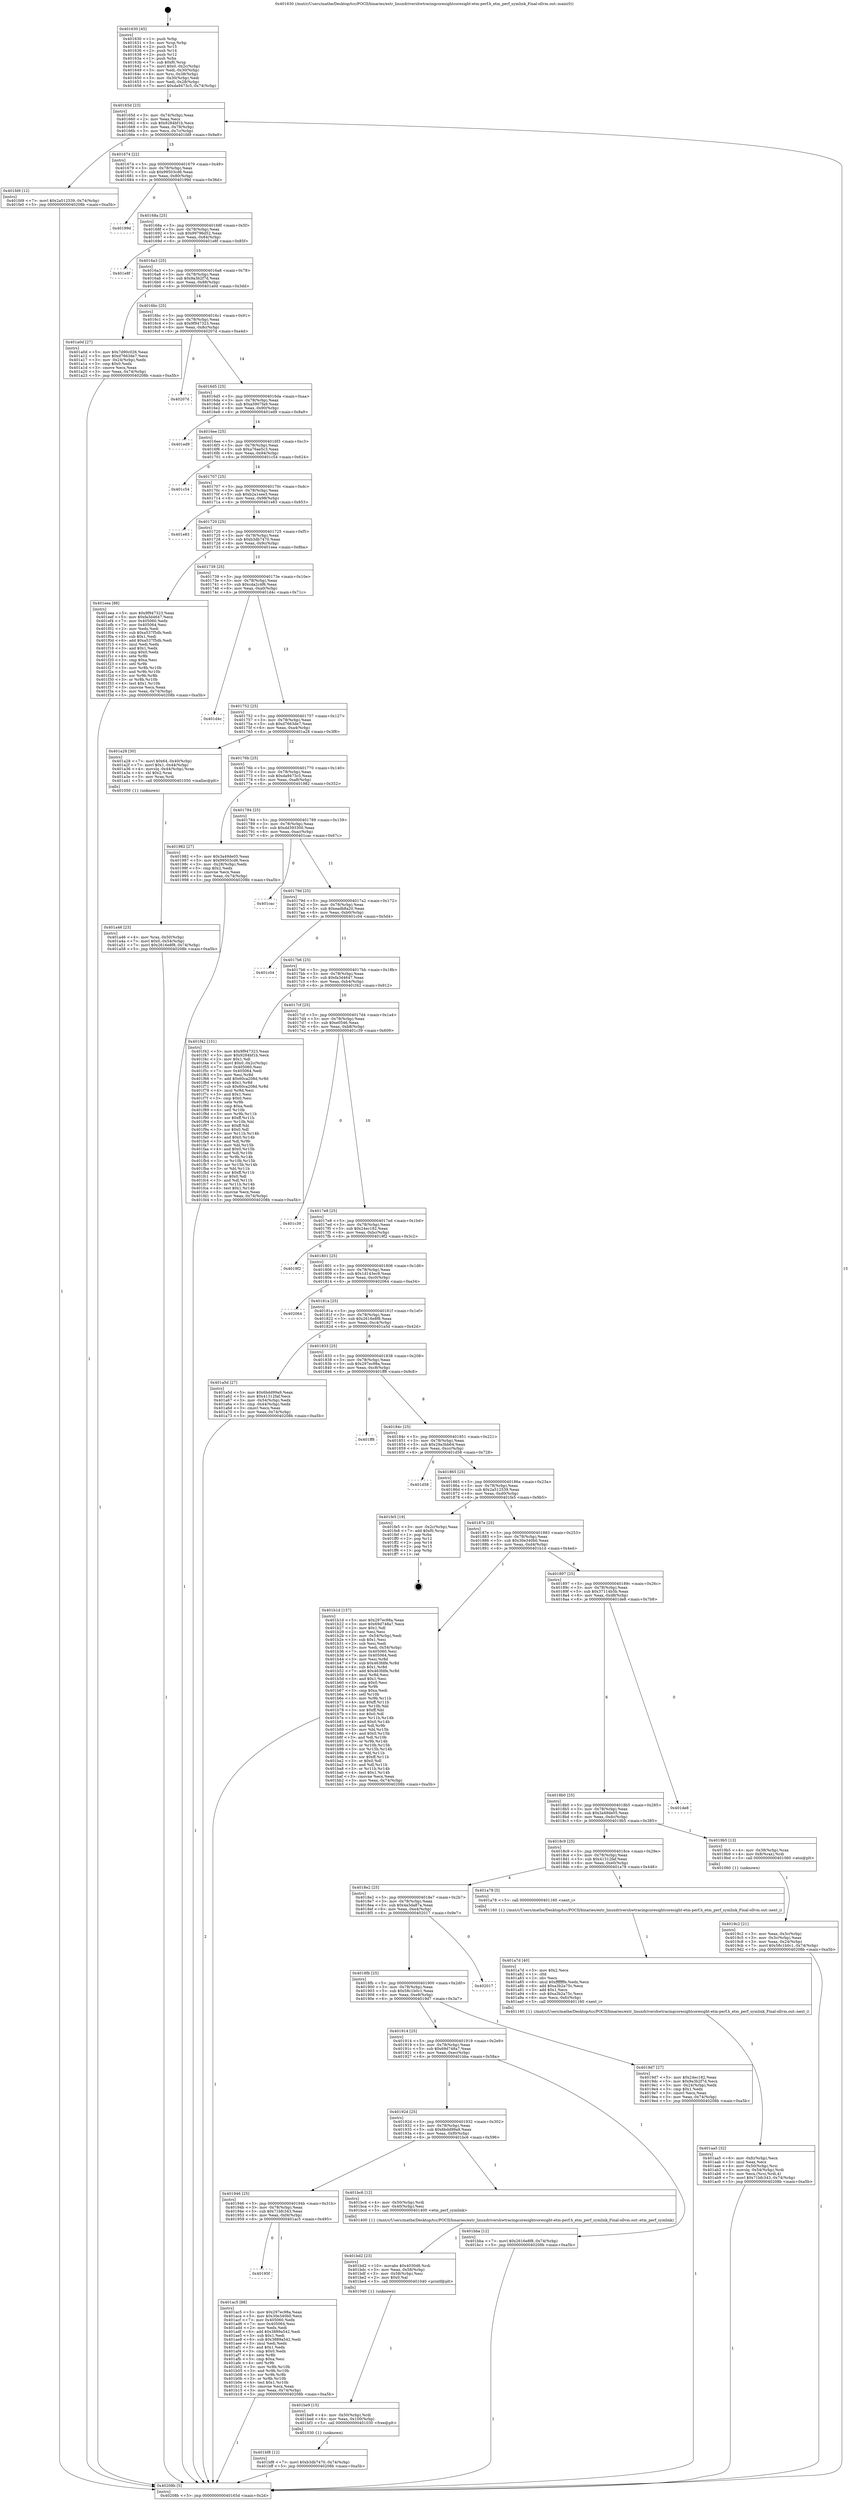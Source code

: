 digraph "0x401630" {
  label = "0x401630 (/mnt/c/Users/mathe/Desktop/tcc/POCII/binaries/extr_linuxdrivershwtracingcoresightcoresight-etm-perf.h_etm_perf_symlink_Final-ollvm.out::main(0))"
  labelloc = "t"
  node[shape=record]

  Entry [label="",width=0.3,height=0.3,shape=circle,fillcolor=black,style=filled]
  "0x40165d" [label="{
     0x40165d [23]\l
     | [instrs]\l
     &nbsp;&nbsp;0x40165d \<+3\>: mov -0x74(%rbp),%eax\l
     &nbsp;&nbsp;0x401660 \<+2\>: mov %eax,%ecx\l
     &nbsp;&nbsp;0x401662 \<+6\>: sub $0x9284bf1b,%ecx\l
     &nbsp;&nbsp;0x401668 \<+3\>: mov %eax,-0x78(%rbp)\l
     &nbsp;&nbsp;0x40166b \<+3\>: mov %ecx,-0x7c(%rbp)\l
     &nbsp;&nbsp;0x40166e \<+6\>: je 0000000000401fd9 \<main+0x9a9\>\l
  }"]
  "0x401fd9" [label="{
     0x401fd9 [12]\l
     | [instrs]\l
     &nbsp;&nbsp;0x401fd9 \<+7\>: movl $0x2a512539,-0x74(%rbp)\l
     &nbsp;&nbsp;0x401fe0 \<+5\>: jmp 000000000040208b \<main+0xa5b\>\l
  }"]
  "0x401674" [label="{
     0x401674 [22]\l
     | [instrs]\l
     &nbsp;&nbsp;0x401674 \<+5\>: jmp 0000000000401679 \<main+0x49\>\l
     &nbsp;&nbsp;0x401679 \<+3\>: mov -0x78(%rbp),%eax\l
     &nbsp;&nbsp;0x40167c \<+5\>: sub $0x99503cd6,%eax\l
     &nbsp;&nbsp;0x401681 \<+3\>: mov %eax,-0x80(%rbp)\l
     &nbsp;&nbsp;0x401684 \<+6\>: je 000000000040199d \<main+0x36d\>\l
  }"]
  Exit [label="",width=0.3,height=0.3,shape=circle,fillcolor=black,style=filled,peripheries=2]
  "0x40199d" [label="{
     0x40199d\l
  }", style=dashed]
  "0x40168a" [label="{
     0x40168a [25]\l
     | [instrs]\l
     &nbsp;&nbsp;0x40168a \<+5\>: jmp 000000000040168f \<main+0x5f\>\l
     &nbsp;&nbsp;0x40168f \<+3\>: mov -0x78(%rbp),%eax\l
     &nbsp;&nbsp;0x401692 \<+5\>: sub $0x99796d52,%eax\l
     &nbsp;&nbsp;0x401697 \<+6\>: mov %eax,-0x84(%rbp)\l
     &nbsp;&nbsp;0x40169d \<+6\>: je 0000000000401e8f \<main+0x85f\>\l
  }"]
  "0x401bf8" [label="{
     0x401bf8 [12]\l
     | [instrs]\l
     &nbsp;&nbsp;0x401bf8 \<+7\>: movl $0xb3db7470,-0x74(%rbp)\l
     &nbsp;&nbsp;0x401bff \<+5\>: jmp 000000000040208b \<main+0xa5b\>\l
  }"]
  "0x401e8f" [label="{
     0x401e8f\l
  }", style=dashed]
  "0x4016a3" [label="{
     0x4016a3 [25]\l
     | [instrs]\l
     &nbsp;&nbsp;0x4016a3 \<+5\>: jmp 00000000004016a8 \<main+0x78\>\l
     &nbsp;&nbsp;0x4016a8 \<+3\>: mov -0x78(%rbp),%eax\l
     &nbsp;&nbsp;0x4016ab \<+5\>: sub $0x9a3b2f7d,%eax\l
     &nbsp;&nbsp;0x4016b0 \<+6\>: mov %eax,-0x88(%rbp)\l
     &nbsp;&nbsp;0x4016b6 \<+6\>: je 0000000000401a0d \<main+0x3dd\>\l
  }"]
  "0x401be9" [label="{
     0x401be9 [15]\l
     | [instrs]\l
     &nbsp;&nbsp;0x401be9 \<+4\>: mov -0x50(%rbp),%rdi\l
     &nbsp;&nbsp;0x401bed \<+6\>: mov %eax,-0x100(%rbp)\l
     &nbsp;&nbsp;0x401bf3 \<+5\>: call 0000000000401030 \<free@plt\>\l
     | [calls]\l
     &nbsp;&nbsp;0x401030 \{1\} (unknown)\l
  }"]
  "0x401a0d" [label="{
     0x401a0d [27]\l
     | [instrs]\l
     &nbsp;&nbsp;0x401a0d \<+5\>: mov $0x7d90c026,%eax\l
     &nbsp;&nbsp;0x401a12 \<+5\>: mov $0xd7663de7,%ecx\l
     &nbsp;&nbsp;0x401a17 \<+3\>: mov -0x24(%rbp),%edx\l
     &nbsp;&nbsp;0x401a1a \<+3\>: cmp $0x0,%edx\l
     &nbsp;&nbsp;0x401a1d \<+3\>: cmove %ecx,%eax\l
     &nbsp;&nbsp;0x401a20 \<+3\>: mov %eax,-0x74(%rbp)\l
     &nbsp;&nbsp;0x401a23 \<+5\>: jmp 000000000040208b \<main+0xa5b\>\l
  }"]
  "0x4016bc" [label="{
     0x4016bc [25]\l
     | [instrs]\l
     &nbsp;&nbsp;0x4016bc \<+5\>: jmp 00000000004016c1 \<main+0x91\>\l
     &nbsp;&nbsp;0x4016c1 \<+3\>: mov -0x78(%rbp),%eax\l
     &nbsp;&nbsp;0x4016c4 \<+5\>: sub $0x9f947323,%eax\l
     &nbsp;&nbsp;0x4016c9 \<+6\>: mov %eax,-0x8c(%rbp)\l
     &nbsp;&nbsp;0x4016cf \<+6\>: je 000000000040207d \<main+0xa4d\>\l
  }"]
  "0x401bd2" [label="{
     0x401bd2 [23]\l
     | [instrs]\l
     &nbsp;&nbsp;0x401bd2 \<+10\>: movabs $0x4030d6,%rdi\l
     &nbsp;&nbsp;0x401bdc \<+3\>: mov %eax,-0x58(%rbp)\l
     &nbsp;&nbsp;0x401bdf \<+3\>: mov -0x58(%rbp),%esi\l
     &nbsp;&nbsp;0x401be2 \<+2\>: mov $0x0,%al\l
     &nbsp;&nbsp;0x401be4 \<+5\>: call 0000000000401040 \<printf@plt\>\l
     | [calls]\l
     &nbsp;&nbsp;0x401040 \{1\} (unknown)\l
  }"]
  "0x40207d" [label="{
     0x40207d\l
  }", style=dashed]
  "0x4016d5" [label="{
     0x4016d5 [25]\l
     | [instrs]\l
     &nbsp;&nbsp;0x4016d5 \<+5\>: jmp 00000000004016da \<main+0xaa\>\l
     &nbsp;&nbsp;0x4016da \<+3\>: mov -0x78(%rbp),%eax\l
     &nbsp;&nbsp;0x4016dd \<+5\>: sub $0xa5907fa9,%eax\l
     &nbsp;&nbsp;0x4016e2 \<+6\>: mov %eax,-0x90(%rbp)\l
     &nbsp;&nbsp;0x4016e8 \<+6\>: je 0000000000401ed9 \<main+0x8a9\>\l
  }"]
  "0x40195f" [label="{
     0x40195f\l
  }", style=dashed]
  "0x401ed9" [label="{
     0x401ed9\l
  }", style=dashed]
  "0x4016ee" [label="{
     0x4016ee [25]\l
     | [instrs]\l
     &nbsp;&nbsp;0x4016ee \<+5\>: jmp 00000000004016f3 \<main+0xc3\>\l
     &nbsp;&nbsp;0x4016f3 \<+3\>: mov -0x78(%rbp),%eax\l
     &nbsp;&nbsp;0x4016f6 \<+5\>: sub $0xa76ae5c3,%eax\l
     &nbsp;&nbsp;0x4016fb \<+6\>: mov %eax,-0x94(%rbp)\l
     &nbsp;&nbsp;0x401701 \<+6\>: je 0000000000401c54 \<main+0x624\>\l
  }"]
  "0x401ac5" [label="{
     0x401ac5 [88]\l
     | [instrs]\l
     &nbsp;&nbsp;0x401ac5 \<+5\>: mov $0x297ec98a,%eax\l
     &nbsp;&nbsp;0x401aca \<+5\>: mov $0x30e340b0,%ecx\l
     &nbsp;&nbsp;0x401acf \<+7\>: mov 0x405060,%edx\l
     &nbsp;&nbsp;0x401ad6 \<+7\>: mov 0x405064,%esi\l
     &nbsp;&nbsp;0x401add \<+2\>: mov %edx,%edi\l
     &nbsp;&nbsp;0x401adf \<+6\>: add $0x3889a542,%edi\l
     &nbsp;&nbsp;0x401ae5 \<+3\>: sub $0x1,%edi\l
     &nbsp;&nbsp;0x401ae8 \<+6\>: sub $0x3889a542,%edi\l
     &nbsp;&nbsp;0x401aee \<+3\>: imul %edi,%edx\l
     &nbsp;&nbsp;0x401af1 \<+3\>: and $0x1,%edx\l
     &nbsp;&nbsp;0x401af4 \<+3\>: cmp $0x0,%edx\l
     &nbsp;&nbsp;0x401af7 \<+4\>: sete %r8b\l
     &nbsp;&nbsp;0x401afb \<+3\>: cmp $0xa,%esi\l
     &nbsp;&nbsp;0x401afe \<+4\>: setl %r9b\l
     &nbsp;&nbsp;0x401b02 \<+3\>: mov %r8b,%r10b\l
     &nbsp;&nbsp;0x401b05 \<+3\>: and %r9b,%r10b\l
     &nbsp;&nbsp;0x401b08 \<+3\>: xor %r9b,%r8b\l
     &nbsp;&nbsp;0x401b0b \<+3\>: or %r8b,%r10b\l
     &nbsp;&nbsp;0x401b0e \<+4\>: test $0x1,%r10b\l
     &nbsp;&nbsp;0x401b12 \<+3\>: cmovne %ecx,%eax\l
     &nbsp;&nbsp;0x401b15 \<+3\>: mov %eax,-0x74(%rbp)\l
     &nbsp;&nbsp;0x401b18 \<+5\>: jmp 000000000040208b \<main+0xa5b\>\l
  }"]
  "0x401c54" [label="{
     0x401c54\l
  }", style=dashed]
  "0x401707" [label="{
     0x401707 [25]\l
     | [instrs]\l
     &nbsp;&nbsp;0x401707 \<+5\>: jmp 000000000040170c \<main+0xdc\>\l
     &nbsp;&nbsp;0x40170c \<+3\>: mov -0x78(%rbp),%eax\l
     &nbsp;&nbsp;0x40170f \<+5\>: sub $0xb2a1eee3,%eax\l
     &nbsp;&nbsp;0x401714 \<+6\>: mov %eax,-0x98(%rbp)\l
     &nbsp;&nbsp;0x40171a \<+6\>: je 0000000000401e83 \<main+0x853\>\l
  }"]
  "0x401946" [label="{
     0x401946 [25]\l
     | [instrs]\l
     &nbsp;&nbsp;0x401946 \<+5\>: jmp 000000000040194b \<main+0x31b\>\l
     &nbsp;&nbsp;0x40194b \<+3\>: mov -0x78(%rbp),%eax\l
     &nbsp;&nbsp;0x40194e \<+5\>: sub $0x71bfc343,%eax\l
     &nbsp;&nbsp;0x401953 \<+6\>: mov %eax,-0xf4(%rbp)\l
     &nbsp;&nbsp;0x401959 \<+6\>: je 0000000000401ac5 \<main+0x495\>\l
  }"]
  "0x401e83" [label="{
     0x401e83\l
  }", style=dashed]
  "0x401720" [label="{
     0x401720 [25]\l
     | [instrs]\l
     &nbsp;&nbsp;0x401720 \<+5\>: jmp 0000000000401725 \<main+0xf5\>\l
     &nbsp;&nbsp;0x401725 \<+3\>: mov -0x78(%rbp),%eax\l
     &nbsp;&nbsp;0x401728 \<+5\>: sub $0xb3db7470,%eax\l
     &nbsp;&nbsp;0x40172d \<+6\>: mov %eax,-0x9c(%rbp)\l
     &nbsp;&nbsp;0x401733 \<+6\>: je 0000000000401eea \<main+0x8ba\>\l
  }"]
  "0x401bc6" [label="{
     0x401bc6 [12]\l
     | [instrs]\l
     &nbsp;&nbsp;0x401bc6 \<+4\>: mov -0x50(%rbp),%rdi\l
     &nbsp;&nbsp;0x401bca \<+3\>: mov -0x40(%rbp),%esi\l
     &nbsp;&nbsp;0x401bcd \<+5\>: call 0000000000401400 \<etm_perf_symlink\>\l
     | [calls]\l
     &nbsp;&nbsp;0x401400 \{1\} (/mnt/c/Users/mathe/Desktop/tcc/POCII/binaries/extr_linuxdrivershwtracingcoresightcoresight-etm-perf.h_etm_perf_symlink_Final-ollvm.out::etm_perf_symlink)\l
  }"]
  "0x401eea" [label="{
     0x401eea [88]\l
     | [instrs]\l
     &nbsp;&nbsp;0x401eea \<+5\>: mov $0x9f947323,%eax\l
     &nbsp;&nbsp;0x401eef \<+5\>: mov $0xfa3d4647,%ecx\l
     &nbsp;&nbsp;0x401ef4 \<+7\>: mov 0x405060,%edx\l
     &nbsp;&nbsp;0x401efb \<+7\>: mov 0x405064,%esi\l
     &nbsp;&nbsp;0x401f02 \<+2\>: mov %edx,%edi\l
     &nbsp;&nbsp;0x401f04 \<+6\>: sub $0xa537f5db,%edi\l
     &nbsp;&nbsp;0x401f0a \<+3\>: sub $0x1,%edi\l
     &nbsp;&nbsp;0x401f0d \<+6\>: add $0xa537f5db,%edi\l
     &nbsp;&nbsp;0x401f13 \<+3\>: imul %edi,%edx\l
     &nbsp;&nbsp;0x401f16 \<+3\>: and $0x1,%edx\l
     &nbsp;&nbsp;0x401f19 \<+3\>: cmp $0x0,%edx\l
     &nbsp;&nbsp;0x401f1c \<+4\>: sete %r8b\l
     &nbsp;&nbsp;0x401f20 \<+3\>: cmp $0xa,%esi\l
     &nbsp;&nbsp;0x401f23 \<+4\>: setl %r9b\l
     &nbsp;&nbsp;0x401f27 \<+3\>: mov %r8b,%r10b\l
     &nbsp;&nbsp;0x401f2a \<+3\>: and %r9b,%r10b\l
     &nbsp;&nbsp;0x401f2d \<+3\>: xor %r9b,%r8b\l
     &nbsp;&nbsp;0x401f30 \<+3\>: or %r8b,%r10b\l
     &nbsp;&nbsp;0x401f33 \<+4\>: test $0x1,%r10b\l
     &nbsp;&nbsp;0x401f37 \<+3\>: cmovne %ecx,%eax\l
     &nbsp;&nbsp;0x401f3a \<+3\>: mov %eax,-0x74(%rbp)\l
     &nbsp;&nbsp;0x401f3d \<+5\>: jmp 000000000040208b \<main+0xa5b\>\l
  }"]
  "0x401739" [label="{
     0x401739 [25]\l
     | [instrs]\l
     &nbsp;&nbsp;0x401739 \<+5\>: jmp 000000000040173e \<main+0x10e\>\l
     &nbsp;&nbsp;0x40173e \<+3\>: mov -0x78(%rbp),%eax\l
     &nbsp;&nbsp;0x401741 \<+5\>: sub $0xcda2c4f6,%eax\l
     &nbsp;&nbsp;0x401746 \<+6\>: mov %eax,-0xa0(%rbp)\l
     &nbsp;&nbsp;0x40174c \<+6\>: je 0000000000401d4c \<main+0x71c\>\l
  }"]
  "0x40192d" [label="{
     0x40192d [25]\l
     | [instrs]\l
     &nbsp;&nbsp;0x40192d \<+5\>: jmp 0000000000401932 \<main+0x302\>\l
     &nbsp;&nbsp;0x401932 \<+3\>: mov -0x78(%rbp),%eax\l
     &nbsp;&nbsp;0x401935 \<+5\>: sub $0x6bdd99a9,%eax\l
     &nbsp;&nbsp;0x40193a \<+6\>: mov %eax,-0xf0(%rbp)\l
     &nbsp;&nbsp;0x401940 \<+6\>: je 0000000000401bc6 \<main+0x596\>\l
  }"]
  "0x401d4c" [label="{
     0x401d4c\l
  }", style=dashed]
  "0x401752" [label="{
     0x401752 [25]\l
     | [instrs]\l
     &nbsp;&nbsp;0x401752 \<+5\>: jmp 0000000000401757 \<main+0x127\>\l
     &nbsp;&nbsp;0x401757 \<+3\>: mov -0x78(%rbp),%eax\l
     &nbsp;&nbsp;0x40175a \<+5\>: sub $0xd7663de7,%eax\l
     &nbsp;&nbsp;0x40175f \<+6\>: mov %eax,-0xa4(%rbp)\l
     &nbsp;&nbsp;0x401765 \<+6\>: je 0000000000401a28 \<main+0x3f8\>\l
  }"]
  "0x401bba" [label="{
     0x401bba [12]\l
     | [instrs]\l
     &nbsp;&nbsp;0x401bba \<+7\>: movl $0x2616e8f8,-0x74(%rbp)\l
     &nbsp;&nbsp;0x401bc1 \<+5\>: jmp 000000000040208b \<main+0xa5b\>\l
  }"]
  "0x401a28" [label="{
     0x401a28 [30]\l
     | [instrs]\l
     &nbsp;&nbsp;0x401a28 \<+7\>: movl $0x64,-0x40(%rbp)\l
     &nbsp;&nbsp;0x401a2f \<+7\>: movl $0x1,-0x44(%rbp)\l
     &nbsp;&nbsp;0x401a36 \<+4\>: movslq -0x44(%rbp),%rax\l
     &nbsp;&nbsp;0x401a3a \<+4\>: shl $0x2,%rax\l
     &nbsp;&nbsp;0x401a3e \<+3\>: mov %rax,%rdi\l
     &nbsp;&nbsp;0x401a41 \<+5\>: call 0000000000401050 \<malloc@plt\>\l
     | [calls]\l
     &nbsp;&nbsp;0x401050 \{1\} (unknown)\l
  }"]
  "0x40176b" [label="{
     0x40176b [25]\l
     | [instrs]\l
     &nbsp;&nbsp;0x40176b \<+5\>: jmp 0000000000401770 \<main+0x140\>\l
     &nbsp;&nbsp;0x401770 \<+3\>: mov -0x78(%rbp),%eax\l
     &nbsp;&nbsp;0x401773 \<+5\>: sub $0xda9473c5,%eax\l
     &nbsp;&nbsp;0x401778 \<+6\>: mov %eax,-0xa8(%rbp)\l
     &nbsp;&nbsp;0x40177e \<+6\>: je 0000000000401982 \<main+0x352\>\l
  }"]
  "0x401aa5" [label="{
     0x401aa5 [32]\l
     | [instrs]\l
     &nbsp;&nbsp;0x401aa5 \<+6\>: mov -0xfc(%rbp),%ecx\l
     &nbsp;&nbsp;0x401aab \<+3\>: imul %eax,%ecx\l
     &nbsp;&nbsp;0x401aae \<+4\>: mov -0x50(%rbp),%rsi\l
     &nbsp;&nbsp;0x401ab2 \<+4\>: movslq -0x54(%rbp),%rdi\l
     &nbsp;&nbsp;0x401ab6 \<+3\>: mov %ecx,(%rsi,%rdi,4)\l
     &nbsp;&nbsp;0x401ab9 \<+7\>: movl $0x71bfc343,-0x74(%rbp)\l
     &nbsp;&nbsp;0x401ac0 \<+5\>: jmp 000000000040208b \<main+0xa5b\>\l
  }"]
  "0x401982" [label="{
     0x401982 [27]\l
     | [instrs]\l
     &nbsp;&nbsp;0x401982 \<+5\>: mov $0x3a49de05,%eax\l
     &nbsp;&nbsp;0x401987 \<+5\>: mov $0x99503cd6,%ecx\l
     &nbsp;&nbsp;0x40198c \<+3\>: mov -0x28(%rbp),%edx\l
     &nbsp;&nbsp;0x40198f \<+3\>: cmp $0x2,%edx\l
     &nbsp;&nbsp;0x401992 \<+3\>: cmovne %ecx,%eax\l
     &nbsp;&nbsp;0x401995 \<+3\>: mov %eax,-0x74(%rbp)\l
     &nbsp;&nbsp;0x401998 \<+5\>: jmp 000000000040208b \<main+0xa5b\>\l
  }"]
  "0x401784" [label="{
     0x401784 [25]\l
     | [instrs]\l
     &nbsp;&nbsp;0x401784 \<+5\>: jmp 0000000000401789 \<main+0x159\>\l
     &nbsp;&nbsp;0x401789 \<+3\>: mov -0x78(%rbp),%eax\l
     &nbsp;&nbsp;0x40178c \<+5\>: sub $0xdd393300,%eax\l
     &nbsp;&nbsp;0x401791 \<+6\>: mov %eax,-0xac(%rbp)\l
     &nbsp;&nbsp;0x401797 \<+6\>: je 0000000000401cac \<main+0x67c\>\l
  }"]
  "0x40208b" [label="{
     0x40208b [5]\l
     | [instrs]\l
     &nbsp;&nbsp;0x40208b \<+5\>: jmp 000000000040165d \<main+0x2d\>\l
  }"]
  "0x401630" [label="{
     0x401630 [45]\l
     | [instrs]\l
     &nbsp;&nbsp;0x401630 \<+1\>: push %rbp\l
     &nbsp;&nbsp;0x401631 \<+3\>: mov %rsp,%rbp\l
     &nbsp;&nbsp;0x401634 \<+2\>: push %r15\l
     &nbsp;&nbsp;0x401636 \<+2\>: push %r14\l
     &nbsp;&nbsp;0x401638 \<+2\>: push %r12\l
     &nbsp;&nbsp;0x40163a \<+1\>: push %rbx\l
     &nbsp;&nbsp;0x40163b \<+7\>: sub $0xf0,%rsp\l
     &nbsp;&nbsp;0x401642 \<+7\>: movl $0x0,-0x2c(%rbp)\l
     &nbsp;&nbsp;0x401649 \<+3\>: mov %edi,-0x30(%rbp)\l
     &nbsp;&nbsp;0x40164c \<+4\>: mov %rsi,-0x38(%rbp)\l
     &nbsp;&nbsp;0x401650 \<+3\>: mov -0x30(%rbp),%edi\l
     &nbsp;&nbsp;0x401653 \<+3\>: mov %edi,-0x28(%rbp)\l
     &nbsp;&nbsp;0x401656 \<+7\>: movl $0xda9473c5,-0x74(%rbp)\l
  }"]
  "0x401a7d" [label="{
     0x401a7d [40]\l
     | [instrs]\l
     &nbsp;&nbsp;0x401a7d \<+5\>: mov $0x2,%ecx\l
     &nbsp;&nbsp;0x401a82 \<+1\>: cltd\l
     &nbsp;&nbsp;0x401a83 \<+2\>: idiv %ecx\l
     &nbsp;&nbsp;0x401a85 \<+6\>: imul $0xfffffffe,%edx,%ecx\l
     &nbsp;&nbsp;0x401a8b \<+6\>: add $0xa3b2a75c,%ecx\l
     &nbsp;&nbsp;0x401a91 \<+3\>: add $0x1,%ecx\l
     &nbsp;&nbsp;0x401a94 \<+6\>: sub $0xa3b2a75c,%ecx\l
     &nbsp;&nbsp;0x401a9a \<+6\>: mov %ecx,-0xfc(%rbp)\l
     &nbsp;&nbsp;0x401aa0 \<+5\>: call 0000000000401160 \<next_i\>\l
     | [calls]\l
     &nbsp;&nbsp;0x401160 \{1\} (/mnt/c/Users/mathe/Desktop/tcc/POCII/binaries/extr_linuxdrivershwtracingcoresightcoresight-etm-perf.h_etm_perf_symlink_Final-ollvm.out::next_i)\l
  }"]
  "0x401cac" [label="{
     0x401cac\l
  }", style=dashed]
  "0x40179d" [label="{
     0x40179d [25]\l
     | [instrs]\l
     &nbsp;&nbsp;0x40179d \<+5\>: jmp 00000000004017a2 \<main+0x172\>\l
     &nbsp;&nbsp;0x4017a2 \<+3\>: mov -0x78(%rbp),%eax\l
     &nbsp;&nbsp;0x4017a5 \<+5\>: sub $0xeadb8a20,%eax\l
     &nbsp;&nbsp;0x4017aa \<+6\>: mov %eax,-0xb0(%rbp)\l
     &nbsp;&nbsp;0x4017b0 \<+6\>: je 0000000000401c04 \<main+0x5d4\>\l
  }"]
  "0x401a46" [label="{
     0x401a46 [23]\l
     | [instrs]\l
     &nbsp;&nbsp;0x401a46 \<+4\>: mov %rax,-0x50(%rbp)\l
     &nbsp;&nbsp;0x401a4a \<+7\>: movl $0x0,-0x54(%rbp)\l
     &nbsp;&nbsp;0x401a51 \<+7\>: movl $0x2616e8f8,-0x74(%rbp)\l
     &nbsp;&nbsp;0x401a58 \<+5\>: jmp 000000000040208b \<main+0xa5b\>\l
  }"]
  "0x401c04" [label="{
     0x401c04\l
  }", style=dashed]
  "0x4017b6" [label="{
     0x4017b6 [25]\l
     | [instrs]\l
     &nbsp;&nbsp;0x4017b6 \<+5\>: jmp 00000000004017bb \<main+0x18b\>\l
     &nbsp;&nbsp;0x4017bb \<+3\>: mov -0x78(%rbp),%eax\l
     &nbsp;&nbsp;0x4017be \<+5\>: sub $0xfa3d4647,%eax\l
     &nbsp;&nbsp;0x4017c3 \<+6\>: mov %eax,-0xb4(%rbp)\l
     &nbsp;&nbsp;0x4017c9 \<+6\>: je 0000000000401f42 \<main+0x912\>\l
  }"]
  "0x401914" [label="{
     0x401914 [25]\l
     | [instrs]\l
     &nbsp;&nbsp;0x401914 \<+5\>: jmp 0000000000401919 \<main+0x2e9\>\l
     &nbsp;&nbsp;0x401919 \<+3\>: mov -0x78(%rbp),%eax\l
     &nbsp;&nbsp;0x40191c \<+5\>: sub $0x69d748a7,%eax\l
     &nbsp;&nbsp;0x401921 \<+6\>: mov %eax,-0xec(%rbp)\l
     &nbsp;&nbsp;0x401927 \<+6\>: je 0000000000401bba \<main+0x58a\>\l
  }"]
  "0x401f42" [label="{
     0x401f42 [151]\l
     | [instrs]\l
     &nbsp;&nbsp;0x401f42 \<+5\>: mov $0x9f947323,%eax\l
     &nbsp;&nbsp;0x401f47 \<+5\>: mov $0x9284bf1b,%ecx\l
     &nbsp;&nbsp;0x401f4c \<+2\>: mov $0x1,%dl\l
     &nbsp;&nbsp;0x401f4e \<+7\>: movl $0x0,-0x2c(%rbp)\l
     &nbsp;&nbsp;0x401f55 \<+7\>: mov 0x405060,%esi\l
     &nbsp;&nbsp;0x401f5c \<+7\>: mov 0x405064,%edi\l
     &nbsp;&nbsp;0x401f63 \<+3\>: mov %esi,%r8d\l
     &nbsp;&nbsp;0x401f66 \<+7\>: add $0x60ca208d,%r8d\l
     &nbsp;&nbsp;0x401f6d \<+4\>: sub $0x1,%r8d\l
     &nbsp;&nbsp;0x401f71 \<+7\>: sub $0x60ca208d,%r8d\l
     &nbsp;&nbsp;0x401f78 \<+4\>: imul %r8d,%esi\l
     &nbsp;&nbsp;0x401f7c \<+3\>: and $0x1,%esi\l
     &nbsp;&nbsp;0x401f7f \<+3\>: cmp $0x0,%esi\l
     &nbsp;&nbsp;0x401f82 \<+4\>: sete %r9b\l
     &nbsp;&nbsp;0x401f86 \<+3\>: cmp $0xa,%edi\l
     &nbsp;&nbsp;0x401f89 \<+4\>: setl %r10b\l
     &nbsp;&nbsp;0x401f8d \<+3\>: mov %r9b,%r11b\l
     &nbsp;&nbsp;0x401f90 \<+4\>: xor $0xff,%r11b\l
     &nbsp;&nbsp;0x401f94 \<+3\>: mov %r10b,%bl\l
     &nbsp;&nbsp;0x401f97 \<+3\>: xor $0xff,%bl\l
     &nbsp;&nbsp;0x401f9a \<+3\>: xor $0x0,%dl\l
     &nbsp;&nbsp;0x401f9d \<+3\>: mov %r11b,%r14b\l
     &nbsp;&nbsp;0x401fa0 \<+4\>: and $0x0,%r14b\l
     &nbsp;&nbsp;0x401fa4 \<+3\>: and %dl,%r9b\l
     &nbsp;&nbsp;0x401fa7 \<+3\>: mov %bl,%r15b\l
     &nbsp;&nbsp;0x401faa \<+4\>: and $0x0,%r15b\l
     &nbsp;&nbsp;0x401fae \<+3\>: and %dl,%r10b\l
     &nbsp;&nbsp;0x401fb1 \<+3\>: or %r9b,%r14b\l
     &nbsp;&nbsp;0x401fb4 \<+3\>: or %r10b,%r15b\l
     &nbsp;&nbsp;0x401fb7 \<+3\>: xor %r15b,%r14b\l
     &nbsp;&nbsp;0x401fba \<+3\>: or %bl,%r11b\l
     &nbsp;&nbsp;0x401fbd \<+4\>: xor $0xff,%r11b\l
     &nbsp;&nbsp;0x401fc1 \<+3\>: or $0x0,%dl\l
     &nbsp;&nbsp;0x401fc4 \<+3\>: and %dl,%r11b\l
     &nbsp;&nbsp;0x401fc7 \<+3\>: or %r11b,%r14b\l
     &nbsp;&nbsp;0x401fca \<+4\>: test $0x1,%r14b\l
     &nbsp;&nbsp;0x401fce \<+3\>: cmovne %ecx,%eax\l
     &nbsp;&nbsp;0x401fd1 \<+3\>: mov %eax,-0x74(%rbp)\l
     &nbsp;&nbsp;0x401fd4 \<+5\>: jmp 000000000040208b \<main+0xa5b\>\l
  }"]
  "0x4017cf" [label="{
     0x4017cf [25]\l
     | [instrs]\l
     &nbsp;&nbsp;0x4017cf \<+5\>: jmp 00000000004017d4 \<main+0x1a4\>\l
     &nbsp;&nbsp;0x4017d4 \<+3\>: mov -0x78(%rbp),%eax\l
     &nbsp;&nbsp;0x4017d7 \<+5\>: sub $0xe0546,%eax\l
     &nbsp;&nbsp;0x4017dc \<+6\>: mov %eax,-0xb8(%rbp)\l
     &nbsp;&nbsp;0x4017e2 \<+6\>: je 0000000000401c39 \<main+0x609\>\l
  }"]
  "0x4019d7" [label="{
     0x4019d7 [27]\l
     | [instrs]\l
     &nbsp;&nbsp;0x4019d7 \<+5\>: mov $0x24ec182,%eax\l
     &nbsp;&nbsp;0x4019dc \<+5\>: mov $0x9a3b2f7d,%ecx\l
     &nbsp;&nbsp;0x4019e1 \<+3\>: mov -0x24(%rbp),%edx\l
     &nbsp;&nbsp;0x4019e4 \<+3\>: cmp $0x1,%edx\l
     &nbsp;&nbsp;0x4019e7 \<+3\>: cmovl %ecx,%eax\l
     &nbsp;&nbsp;0x4019ea \<+3\>: mov %eax,-0x74(%rbp)\l
     &nbsp;&nbsp;0x4019ed \<+5\>: jmp 000000000040208b \<main+0xa5b\>\l
  }"]
  "0x401c39" [label="{
     0x401c39\l
  }", style=dashed]
  "0x4017e8" [label="{
     0x4017e8 [25]\l
     | [instrs]\l
     &nbsp;&nbsp;0x4017e8 \<+5\>: jmp 00000000004017ed \<main+0x1bd\>\l
     &nbsp;&nbsp;0x4017ed \<+3\>: mov -0x78(%rbp),%eax\l
     &nbsp;&nbsp;0x4017f0 \<+5\>: sub $0x24ec182,%eax\l
     &nbsp;&nbsp;0x4017f5 \<+6\>: mov %eax,-0xbc(%rbp)\l
     &nbsp;&nbsp;0x4017fb \<+6\>: je 00000000004019f2 \<main+0x3c2\>\l
  }"]
  "0x4018fb" [label="{
     0x4018fb [25]\l
     | [instrs]\l
     &nbsp;&nbsp;0x4018fb \<+5\>: jmp 0000000000401900 \<main+0x2d0\>\l
     &nbsp;&nbsp;0x401900 \<+3\>: mov -0x78(%rbp),%eax\l
     &nbsp;&nbsp;0x401903 \<+5\>: sub $0x58c1b0c1,%eax\l
     &nbsp;&nbsp;0x401908 \<+6\>: mov %eax,-0xe8(%rbp)\l
     &nbsp;&nbsp;0x40190e \<+6\>: je 00000000004019d7 \<main+0x3a7\>\l
  }"]
  "0x4019f2" [label="{
     0x4019f2\l
  }", style=dashed]
  "0x401801" [label="{
     0x401801 [25]\l
     | [instrs]\l
     &nbsp;&nbsp;0x401801 \<+5\>: jmp 0000000000401806 \<main+0x1d6\>\l
     &nbsp;&nbsp;0x401806 \<+3\>: mov -0x78(%rbp),%eax\l
     &nbsp;&nbsp;0x401809 \<+5\>: sub $0x1d143ec9,%eax\l
     &nbsp;&nbsp;0x40180e \<+6\>: mov %eax,-0xc0(%rbp)\l
     &nbsp;&nbsp;0x401814 \<+6\>: je 0000000000402064 \<main+0xa34\>\l
  }"]
  "0x402017" [label="{
     0x402017\l
  }", style=dashed]
  "0x402064" [label="{
     0x402064\l
  }", style=dashed]
  "0x40181a" [label="{
     0x40181a [25]\l
     | [instrs]\l
     &nbsp;&nbsp;0x40181a \<+5\>: jmp 000000000040181f \<main+0x1ef\>\l
     &nbsp;&nbsp;0x40181f \<+3\>: mov -0x78(%rbp),%eax\l
     &nbsp;&nbsp;0x401822 \<+5\>: sub $0x2616e8f8,%eax\l
     &nbsp;&nbsp;0x401827 \<+6\>: mov %eax,-0xc4(%rbp)\l
     &nbsp;&nbsp;0x40182d \<+6\>: je 0000000000401a5d \<main+0x42d\>\l
  }"]
  "0x4018e2" [label="{
     0x4018e2 [25]\l
     | [instrs]\l
     &nbsp;&nbsp;0x4018e2 \<+5\>: jmp 00000000004018e7 \<main+0x2b7\>\l
     &nbsp;&nbsp;0x4018e7 \<+3\>: mov -0x78(%rbp),%eax\l
     &nbsp;&nbsp;0x4018ea \<+5\>: sub $0x4a3da87a,%eax\l
     &nbsp;&nbsp;0x4018ef \<+6\>: mov %eax,-0xe4(%rbp)\l
     &nbsp;&nbsp;0x4018f5 \<+6\>: je 0000000000402017 \<main+0x9e7\>\l
  }"]
  "0x401a5d" [label="{
     0x401a5d [27]\l
     | [instrs]\l
     &nbsp;&nbsp;0x401a5d \<+5\>: mov $0x6bdd99a9,%eax\l
     &nbsp;&nbsp;0x401a62 \<+5\>: mov $0x41312faf,%ecx\l
     &nbsp;&nbsp;0x401a67 \<+3\>: mov -0x54(%rbp),%edx\l
     &nbsp;&nbsp;0x401a6a \<+3\>: cmp -0x44(%rbp),%edx\l
     &nbsp;&nbsp;0x401a6d \<+3\>: cmovl %ecx,%eax\l
     &nbsp;&nbsp;0x401a70 \<+3\>: mov %eax,-0x74(%rbp)\l
     &nbsp;&nbsp;0x401a73 \<+5\>: jmp 000000000040208b \<main+0xa5b\>\l
  }"]
  "0x401833" [label="{
     0x401833 [25]\l
     | [instrs]\l
     &nbsp;&nbsp;0x401833 \<+5\>: jmp 0000000000401838 \<main+0x208\>\l
     &nbsp;&nbsp;0x401838 \<+3\>: mov -0x78(%rbp),%eax\l
     &nbsp;&nbsp;0x40183b \<+5\>: sub $0x297ec98a,%eax\l
     &nbsp;&nbsp;0x401840 \<+6\>: mov %eax,-0xc8(%rbp)\l
     &nbsp;&nbsp;0x401846 \<+6\>: je 0000000000401ff8 \<main+0x9c8\>\l
  }"]
  "0x401a78" [label="{
     0x401a78 [5]\l
     | [instrs]\l
     &nbsp;&nbsp;0x401a78 \<+5\>: call 0000000000401160 \<next_i\>\l
     | [calls]\l
     &nbsp;&nbsp;0x401160 \{1\} (/mnt/c/Users/mathe/Desktop/tcc/POCII/binaries/extr_linuxdrivershwtracingcoresightcoresight-etm-perf.h_etm_perf_symlink_Final-ollvm.out::next_i)\l
  }"]
  "0x401ff8" [label="{
     0x401ff8\l
  }", style=dashed]
  "0x40184c" [label="{
     0x40184c [25]\l
     | [instrs]\l
     &nbsp;&nbsp;0x40184c \<+5\>: jmp 0000000000401851 \<main+0x221\>\l
     &nbsp;&nbsp;0x401851 \<+3\>: mov -0x78(%rbp),%eax\l
     &nbsp;&nbsp;0x401854 \<+5\>: sub $0x29a3bb64,%eax\l
     &nbsp;&nbsp;0x401859 \<+6\>: mov %eax,-0xcc(%rbp)\l
     &nbsp;&nbsp;0x40185f \<+6\>: je 0000000000401d58 \<main+0x728\>\l
  }"]
  "0x4019c2" [label="{
     0x4019c2 [21]\l
     | [instrs]\l
     &nbsp;&nbsp;0x4019c2 \<+3\>: mov %eax,-0x3c(%rbp)\l
     &nbsp;&nbsp;0x4019c5 \<+3\>: mov -0x3c(%rbp),%eax\l
     &nbsp;&nbsp;0x4019c8 \<+3\>: mov %eax,-0x24(%rbp)\l
     &nbsp;&nbsp;0x4019cb \<+7\>: movl $0x58c1b0c1,-0x74(%rbp)\l
     &nbsp;&nbsp;0x4019d2 \<+5\>: jmp 000000000040208b \<main+0xa5b\>\l
  }"]
  "0x401d58" [label="{
     0x401d58\l
  }", style=dashed]
  "0x401865" [label="{
     0x401865 [25]\l
     | [instrs]\l
     &nbsp;&nbsp;0x401865 \<+5\>: jmp 000000000040186a \<main+0x23a\>\l
     &nbsp;&nbsp;0x40186a \<+3\>: mov -0x78(%rbp),%eax\l
     &nbsp;&nbsp;0x40186d \<+5\>: sub $0x2a512539,%eax\l
     &nbsp;&nbsp;0x401872 \<+6\>: mov %eax,-0xd0(%rbp)\l
     &nbsp;&nbsp;0x401878 \<+6\>: je 0000000000401fe5 \<main+0x9b5\>\l
  }"]
  "0x4018c9" [label="{
     0x4018c9 [25]\l
     | [instrs]\l
     &nbsp;&nbsp;0x4018c9 \<+5\>: jmp 00000000004018ce \<main+0x29e\>\l
     &nbsp;&nbsp;0x4018ce \<+3\>: mov -0x78(%rbp),%eax\l
     &nbsp;&nbsp;0x4018d1 \<+5\>: sub $0x41312faf,%eax\l
     &nbsp;&nbsp;0x4018d6 \<+6\>: mov %eax,-0xe0(%rbp)\l
     &nbsp;&nbsp;0x4018dc \<+6\>: je 0000000000401a78 \<main+0x448\>\l
  }"]
  "0x401fe5" [label="{
     0x401fe5 [19]\l
     | [instrs]\l
     &nbsp;&nbsp;0x401fe5 \<+3\>: mov -0x2c(%rbp),%eax\l
     &nbsp;&nbsp;0x401fe8 \<+7\>: add $0xf0,%rsp\l
     &nbsp;&nbsp;0x401fef \<+1\>: pop %rbx\l
     &nbsp;&nbsp;0x401ff0 \<+2\>: pop %r12\l
     &nbsp;&nbsp;0x401ff2 \<+2\>: pop %r14\l
     &nbsp;&nbsp;0x401ff4 \<+2\>: pop %r15\l
     &nbsp;&nbsp;0x401ff6 \<+1\>: pop %rbp\l
     &nbsp;&nbsp;0x401ff7 \<+1\>: ret\l
  }"]
  "0x40187e" [label="{
     0x40187e [25]\l
     | [instrs]\l
     &nbsp;&nbsp;0x40187e \<+5\>: jmp 0000000000401883 \<main+0x253\>\l
     &nbsp;&nbsp;0x401883 \<+3\>: mov -0x78(%rbp),%eax\l
     &nbsp;&nbsp;0x401886 \<+5\>: sub $0x30e340b0,%eax\l
     &nbsp;&nbsp;0x40188b \<+6\>: mov %eax,-0xd4(%rbp)\l
     &nbsp;&nbsp;0x401891 \<+6\>: je 0000000000401b1d \<main+0x4ed\>\l
  }"]
  "0x4019b5" [label="{
     0x4019b5 [13]\l
     | [instrs]\l
     &nbsp;&nbsp;0x4019b5 \<+4\>: mov -0x38(%rbp),%rax\l
     &nbsp;&nbsp;0x4019b9 \<+4\>: mov 0x8(%rax),%rdi\l
     &nbsp;&nbsp;0x4019bd \<+5\>: call 0000000000401060 \<atoi@plt\>\l
     | [calls]\l
     &nbsp;&nbsp;0x401060 \{1\} (unknown)\l
  }"]
  "0x401b1d" [label="{
     0x401b1d [157]\l
     | [instrs]\l
     &nbsp;&nbsp;0x401b1d \<+5\>: mov $0x297ec98a,%eax\l
     &nbsp;&nbsp;0x401b22 \<+5\>: mov $0x69d748a7,%ecx\l
     &nbsp;&nbsp;0x401b27 \<+2\>: mov $0x1,%dl\l
     &nbsp;&nbsp;0x401b29 \<+2\>: xor %esi,%esi\l
     &nbsp;&nbsp;0x401b2b \<+3\>: mov -0x54(%rbp),%edi\l
     &nbsp;&nbsp;0x401b2e \<+3\>: sub $0x1,%esi\l
     &nbsp;&nbsp;0x401b31 \<+2\>: sub %esi,%edi\l
     &nbsp;&nbsp;0x401b33 \<+3\>: mov %edi,-0x54(%rbp)\l
     &nbsp;&nbsp;0x401b36 \<+7\>: mov 0x405060,%esi\l
     &nbsp;&nbsp;0x401b3d \<+7\>: mov 0x405064,%edi\l
     &nbsp;&nbsp;0x401b44 \<+3\>: mov %esi,%r8d\l
     &nbsp;&nbsp;0x401b47 \<+7\>: sub $0x463fdfe,%r8d\l
     &nbsp;&nbsp;0x401b4e \<+4\>: sub $0x1,%r8d\l
     &nbsp;&nbsp;0x401b52 \<+7\>: add $0x463fdfe,%r8d\l
     &nbsp;&nbsp;0x401b59 \<+4\>: imul %r8d,%esi\l
     &nbsp;&nbsp;0x401b5d \<+3\>: and $0x1,%esi\l
     &nbsp;&nbsp;0x401b60 \<+3\>: cmp $0x0,%esi\l
     &nbsp;&nbsp;0x401b63 \<+4\>: sete %r9b\l
     &nbsp;&nbsp;0x401b67 \<+3\>: cmp $0xa,%edi\l
     &nbsp;&nbsp;0x401b6a \<+4\>: setl %r10b\l
     &nbsp;&nbsp;0x401b6e \<+3\>: mov %r9b,%r11b\l
     &nbsp;&nbsp;0x401b71 \<+4\>: xor $0xff,%r11b\l
     &nbsp;&nbsp;0x401b75 \<+3\>: mov %r10b,%bl\l
     &nbsp;&nbsp;0x401b78 \<+3\>: xor $0xff,%bl\l
     &nbsp;&nbsp;0x401b7b \<+3\>: xor $0x0,%dl\l
     &nbsp;&nbsp;0x401b7e \<+3\>: mov %r11b,%r14b\l
     &nbsp;&nbsp;0x401b81 \<+4\>: and $0x0,%r14b\l
     &nbsp;&nbsp;0x401b85 \<+3\>: and %dl,%r9b\l
     &nbsp;&nbsp;0x401b88 \<+3\>: mov %bl,%r15b\l
     &nbsp;&nbsp;0x401b8b \<+4\>: and $0x0,%r15b\l
     &nbsp;&nbsp;0x401b8f \<+3\>: and %dl,%r10b\l
     &nbsp;&nbsp;0x401b92 \<+3\>: or %r9b,%r14b\l
     &nbsp;&nbsp;0x401b95 \<+3\>: or %r10b,%r15b\l
     &nbsp;&nbsp;0x401b98 \<+3\>: xor %r15b,%r14b\l
     &nbsp;&nbsp;0x401b9b \<+3\>: or %bl,%r11b\l
     &nbsp;&nbsp;0x401b9e \<+4\>: xor $0xff,%r11b\l
     &nbsp;&nbsp;0x401ba2 \<+3\>: or $0x0,%dl\l
     &nbsp;&nbsp;0x401ba5 \<+3\>: and %dl,%r11b\l
     &nbsp;&nbsp;0x401ba8 \<+3\>: or %r11b,%r14b\l
     &nbsp;&nbsp;0x401bab \<+4\>: test $0x1,%r14b\l
     &nbsp;&nbsp;0x401baf \<+3\>: cmovne %ecx,%eax\l
     &nbsp;&nbsp;0x401bb2 \<+3\>: mov %eax,-0x74(%rbp)\l
     &nbsp;&nbsp;0x401bb5 \<+5\>: jmp 000000000040208b \<main+0xa5b\>\l
  }"]
  "0x401897" [label="{
     0x401897 [25]\l
     | [instrs]\l
     &nbsp;&nbsp;0x401897 \<+5\>: jmp 000000000040189c \<main+0x26c\>\l
     &nbsp;&nbsp;0x40189c \<+3\>: mov -0x78(%rbp),%eax\l
     &nbsp;&nbsp;0x40189f \<+5\>: sub $0x37114b5b,%eax\l
     &nbsp;&nbsp;0x4018a4 \<+6\>: mov %eax,-0xd8(%rbp)\l
     &nbsp;&nbsp;0x4018aa \<+6\>: je 0000000000401de8 \<main+0x7b8\>\l
  }"]
  "0x4018b0" [label="{
     0x4018b0 [25]\l
     | [instrs]\l
     &nbsp;&nbsp;0x4018b0 \<+5\>: jmp 00000000004018b5 \<main+0x285\>\l
     &nbsp;&nbsp;0x4018b5 \<+3\>: mov -0x78(%rbp),%eax\l
     &nbsp;&nbsp;0x4018b8 \<+5\>: sub $0x3a49de05,%eax\l
     &nbsp;&nbsp;0x4018bd \<+6\>: mov %eax,-0xdc(%rbp)\l
     &nbsp;&nbsp;0x4018c3 \<+6\>: je 00000000004019b5 \<main+0x385\>\l
  }"]
  "0x401de8" [label="{
     0x401de8\l
  }", style=dashed]
  Entry -> "0x401630" [label=" 1"]
  "0x40165d" -> "0x401fd9" [label=" 1"]
  "0x40165d" -> "0x401674" [label=" 15"]
  "0x401fe5" -> Exit [label=" 1"]
  "0x401674" -> "0x40199d" [label=" 0"]
  "0x401674" -> "0x40168a" [label=" 15"]
  "0x401fd9" -> "0x40208b" [label=" 1"]
  "0x40168a" -> "0x401e8f" [label=" 0"]
  "0x40168a" -> "0x4016a3" [label=" 15"]
  "0x401f42" -> "0x40208b" [label=" 1"]
  "0x4016a3" -> "0x401a0d" [label=" 1"]
  "0x4016a3" -> "0x4016bc" [label=" 14"]
  "0x401eea" -> "0x40208b" [label=" 1"]
  "0x4016bc" -> "0x40207d" [label=" 0"]
  "0x4016bc" -> "0x4016d5" [label=" 14"]
  "0x401bf8" -> "0x40208b" [label=" 1"]
  "0x4016d5" -> "0x401ed9" [label=" 0"]
  "0x4016d5" -> "0x4016ee" [label=" 14"]
  "0x401be9" -> "0x401bf8" [label=" 1"]
  "0x4016ee" -> "0x401c54" [label=" 0"]
  "0x4016ee" -> "0x401707" [label=" 14"]
  "0x401bd2" -> "0x401be9" [label=" 1"]
  "0x401707" -> "0x401e83" [label=" 0"]
  "0x401707" -> "0x401720" [label=" 14"]
  "0x401bba" -> "0x40208b" [label=" 1"]
  "0x401720" -> "0x401eea" [label=" 1"]
  "0x401720" -> "0x401739" [label=" 13"]
  "0x401b1d" -> "0x40208b" [label=" 1"]
  "0x401739" -> "0x401d4c" [label=" 0"]
  "0x401739" -> "0x401752" [label=" 13"]
  "0x401946" -> "0x40195f" [label=" 0"]
  "0x401752" -> "0x401a28" [label=" 1"]
  "0x401752" -> "0x40176b" [label=" 12"]
  "0x401946" -> "0x401ac5" [label=" 1"]
  "0x40176b" -> "0x401982" [label=" 1"]
  "0x40176b" -> "0x401784" [label=" 11"]
  "0x401982" -> "0x40208b" [label=" 1"]
  "0x401630" -> "0x40165d" [label=" 1"]
  "0x40208b" -> "0x40165d" [label=" 15"]
  "0x40192d" -> "0x401946" [label=" 1"]
  "0x401784" -> "0x401cac" [label=" 0"]
  "0x401784" -> "0x40179d" [label=" 11"]
  "0x40192d" -> "0x401bc6" [label=" 1"]
  "0x40179d" -> "0x401c04" [label=" 0"]
  "0x40179d" -> "0x4017b6" [label=" 11"]
  "0x401ac5" -> "0x40208b" [label=" 1"]
  "0x4017b6" -> "0x401f42" [label=" 1"]
  "0x4017b6" -> "0x4017cf" [label=" 10"]
  "0x401914" -> "0x40192d" [label=" 2"]
  "0x4017cf" -> "0x401c39" [label=" 0"]
  "0x4017cf" -> "0x4017e8" [label=" 10"]
  "0x401914" -> "0x401bba" [label=" 1"]
  "0x4017e8" -> "0x4019f2" [label=" 0"]
  "0x4017e8" -> "0x401801" [label=" 10"]
  "0x401aa5" -> "0x40208b" [label=" 1"]
  "0x401801" -> "0x402064" [label=" 0"]
  "0x401801" -> "0x40181a" [label=" 10"]
  "0x401a7d" -> "0x401aa5" [label=" 1"]
  "0x40181a" -> "0x401a5d" [label=" 2"]
  "0x40181a" -> "0x401833" [label=" 8"]
  "0x401a5d" -> "0x40208b" [label=" 2"]
  "0x401833" -> "0x401ff8" [label=" 0"]
  "0x401833" -> "0x40184c" [label=" 8"]
  "0x401a46" -> "0x40208b" [label=" 1"]
  "0x40184c" -> "0x401d58" [label=" 0"]
  "0x40184c" -> "0x401865" [label=" 8"]
  "0x401a0d" -> "0x40208b" [label=" 1"]
  "0x401865" -> "0x401fe5" [label=" 1"]
  "0x401865" -> "0x40187e" [label=" 7"]
  "0x4019d7" -> "0x40208b" [label=" 1"]
  "0x40187e" -> "0x401b1d" [label=" 1"]
  "0x40187e" -> "0x401897" [label=" 6"]
  "0x4018fb" -> "0x401914" [label=" 3"]
  "0x401897" -> "0x401de8" [label=" 0"]
  "0x401897" -> "0x4018b0" [label=" 6"]
  "0x4018fb" -> "0x4019d7" [label=" 1"]
  "0x4018b0" -> "0x4019b5" [label=" 1"]
  "0x4018b0" -> "0x4018c9" [label=" 5"]
  "0x4019b5" -> "0x4019c2" [label=" 1"]
  "0x4019c2" -> "0x40208b" [label=" 1"]
  "0x401a28" -> "0x401a46" [label=" 1"]
  "0x4018c9" -> "0x401a78" [label=" 1"]
  "0x4018c9" -> "0x4018e2" [label=" 4"]
  "0x401a78" -> "0x401a7d" [label=" 1"]
  "0x4018e2" -> "0x402017" [label=" 0"]
  "0x4018e2" -> "0x4018fb" [label=" 4"]
  "0x401bc6" -> "0x401bd2" [label=" 1"]
}
